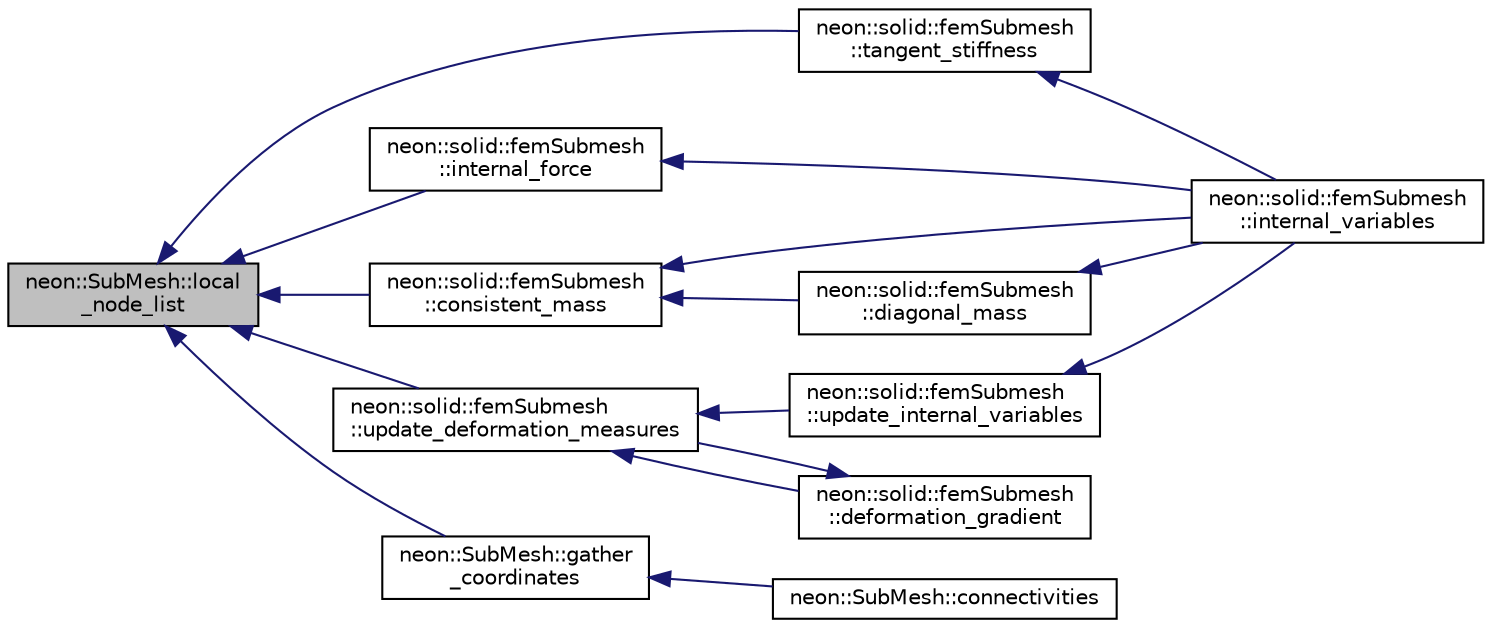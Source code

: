 digraph "neon::SubMesh::local_node_list"
{
 // INTERACTIVE_SVG=YES
  edge [fontname="Helvetica",fontsize="10",labelfontname="Helvetica",labelfontsize="10"];
  node [fontname="Helvetica",fontsize="10",shape=record];
  rankdir="LR";
  Node19 [label="neon::SubMesh::local\l_node_list",height=0.2,width=0.4,color="black", fillcolor="grey75", style="filled", fontcolor="black"];
  Node19 -> Node20 [dir="back",color="midnightblue",fontsize="10",style="solid",fontname="Helvetica"];
  Node20 [label="neon::solid::femSubmesh\l::tangent_stiffness",height=0.2,width=0.4,color="black", fillcolor="white", style="filled",URL="$classneon_1_1solid_1_1femSubmesh.html#a397362139bb2dc500e410a16aae8931d"];
  Node20 -> Node21 [dir="back",color="midnightblue",fontsize="10",style="solid",fontname="Helvetica"];
  Node21 [label="neon::solid::femSubmesh\l::internal_variables",height=0.2,width=0.4,color="black", fillcolor="white", style="filled",URL="$classneon_1_1solid_1_1femSubmesh.html#a6e725b9d73d74ff4f5971f2f7f74225c"];
  Node19 -> Node22 [dir="back",color="midnightblue",fontsize="10",style="solid",fontname="Helvetica"];
  Node22 [label="neon::solid::femSubmesh\l::internal_force",height=0.2,width=0.4,color="black", fillcolor="white", style="filled",URL="$classneon_1_1solid_1_1femSubmesh.html#a371fbc74f7c3a12ae4a694f8c45666b7"];
  Node22 -> Node21 [dir="back",color="midnightblue",fontsize="10",style="solid",fontname="Helvetica"];
  Node19 -> Node23 [dir="back",color="midnightblue",fontsize="10",style="solid",fontname="Helvetica"];
  Node23 [label="neon::solid::femSubmesh\l::consistent_mass",height=0.2,width=0.4,color="black", fillcolor="white", style="filled",URL="$classneon_1_1solid_1_1femSubmesh.html#adb78a07d5bfe24e45d3d129e903da567"];
  Node23 -> Node24 [dir="back",color="midnightblue",fontsize="10",style="solid",fontname="Helvetica"];
  Node24 [label="neon::solid::femSubmesh\l::diagonal_mass",height=0.2,width=0.4,color="black", fillcolor="white", style="filled",URL="$classneon_1_1solid_1_1femSubmesh.html#ae9966609f8e2b22b8e8997eeae6c9fd8"];
  Node24 -> Node21 [dir="back",color="midnightblue",fontsize="10",style="solid",fontname="Helvetica"];
  Node23 -> Node21 [dir="back",color="midnightblue",fontsize="10",style="solid",fontname="Helvetica"];
  Node19 -> Node25 [dir="back",color="midnightblue",fontsize="10",style="solid",fontname="Helvetica"];
  Node25 [label="neon::solid::femSubmesh\l::update_deformation_measures",height=0.2,width=0.4,color="black", fillcolor="white", style="filled",URL="$classneon_1_1solid_1_1femSubmesh.html#a8bd85d6bbd7f0e43b8621c95b93bfd50"];
  Node25 -> Node26 [dir="back",color="midnightblue",fontsize="10",style="solid",fontname="Helvetica"];
  Node26 [label="neon::solid::femSubmesh\l::update_internal_variables",height=0.2,width=0.4,color="black", fillcolor="white", style="filled",URL="$classneon_1_1solid_1_1femSubmesh.html#a7f83d292ef73e90b5af15786e1207c2c"];
  Node26 -> Node21 [dir="back",color="midnightblue",fontsize="10",style="solid",fontname="Helvetica"];
  Node25 -> Node27 [dir="back",color="midnightblue",fontsize="10",style="solid",fontname="Helvetica"];
  Node27 [label="neon::solid::femSubmesh\l::deformation_gradient",height=0.2,width=0.4,color="black", fillcolor="white", style="filled",URL="$classneon_1_1solid_1_1femSubmesh.html#ab924d16740c35a9af36eb08fab10391b"];
  Node27 -> Node25 [dir="back",color="midnightblue",fontsize="10",style="solid",fontname="Helvetica"];
  Node19 -> Node28 [dir="back",color="midnightblue",fontsize="10",style="solid",fontname="Helvetica"];
  Node28 [label="neon::SubMesh::gather\l_coordinates",height=0.2,width=0.4,color="black", fillcolor="white", style="filled",URL="$classneon_1_1SubMesh.html#aa204a9f465a4554a65e6706f90e35f37"];
  Node28 -> Node29 [dir="back",color="midnightblue",fontsize="10",style="solid",fontname="Helvetica"];
  Node29 [label="neon::SubMesh::connectivities",height=0.2,width=0.4,color="black", fillcolor="white", style="filled",URL="$classneon_1_1SubMesh.html#ab9a238b35436e9bff29657bb880a189e"];
}
